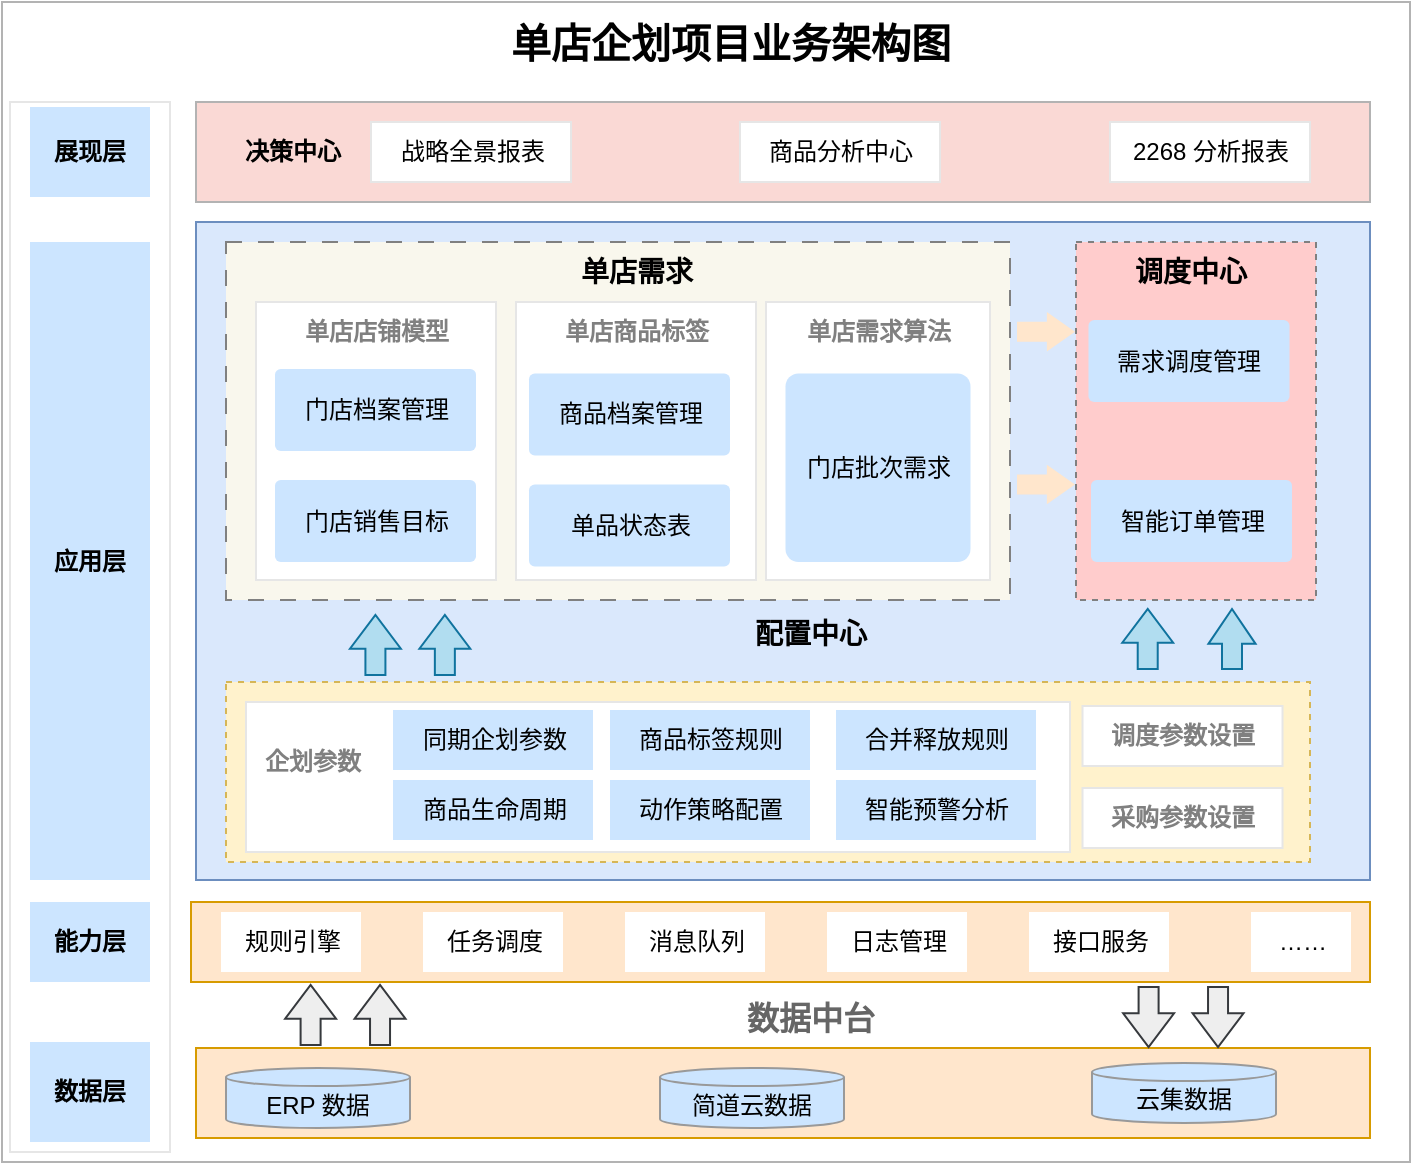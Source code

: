 <mxfile version="21.6.3" type="github">
  <diagram name="第 1 页" id="aWa9UIXNNGjPMQMdrHh-">
    <mxGraphModel dx="2236" dy="1906" grid="1" gridSize="10" guides="1" tooltips="1" connect="1" arrows="1" fold="1" page="1" pageScale="1" pageWidth="850" pageHeight="1100" math="0" shadow="0">
      <root>
        <mxCell id="0" />
        <mxCell id="1" parent="0" />
        <mxCell id="-F54f0l1nNdu8TY570Jj-102" value="" style="rounded=0;whiteSpace=wrap;html=1;fontColor=#E6E6E6;strokeColor=#B3B3B3;" vertex="1" parent="1">
          <mxGeometry x="-4" y="-570" width="704" height="580" as="geometry" />
        </mxCell>
        <mxCell id="-F54f0l1nNdu8TY570Jj-103" value="" style="rounded=0;whiteSpace=wrap;html=1;fillColor=#ffe6cc;strokeColor=#d79b00;" vertex="1" parent="1">
          <mxGeometry x="93" y="-47" width="587" height="45" as="geometry" />
        </mxCell>
        <mxCell id="-F54f0l1nNdu8TY570Jj-104" value="" style="rounded=0;whiteSpace=wrap;html=1;strokeColor=#E6E6E6;" vertex="1" parent="1">
          <mxGeometry y="-520" width="80" height="525" as="geometry" />
        </mxCell>
        <mxCell id="-F54f0l1nNdu8TY570Jj-105" value="数据层" style="rounded=0;whiteSpace=wrap;html=1;fillColor=#cce5ff;strokeColor=none;fontStyle=1" vertex="1" parent="1">
          <mxGeometry x="10" y="-50" width="60" height="50" as="geometry" />
        </mxCell>
        <mxCell id="-F54f0l1nNdu8TY570Jj-106" value="" style="rounded=0;whiteSpace=wrap;html=1;fillColor=#ffe6cc;strokeColor=#d79b00;" vertex="1" parent="1">
          <mxGeometry x="90.5" y="-120" width="589.5" height="40" as="geometry" />
        </mxCell>
        <mxCell id="-F54f0l1nNdu8TY570Jj-107" value="能力层" style="rounded=0;whiteSpace=wrap;html=1;fillColor=#cce5ff;strokeColor=none;fontStyle=1" vertex="1" parent="1">
          <mxGeometry x="10" y="-120" width="60" height="40" as="geometry" />
        </mxCell>
        <mxCell id="-F54f0l1nNdu8TY570Jj-108" value="规则引擎" style="text;html=1;align=center;verticalAlign=middle;resizable=0;points=[];autosize=1;fillColor=default;" vertex="1" parent="1">
          <mxGeometry x="105.5" y="-115" width="70" height="30" as="geometry" />
        </mxCell>
        <mxCell id="-F54f0l1nNdu8TY570Jj-109" value="数据中台" style="text;html=1;align=center;verticalAlign=middle;resizable=0;points=[];autosize=1;strokeColor=none;fillColor=none;fontStyle=1;fontSize=16;fontColor=#666666;" vertex="1" parent="1">
          <mxGeometry x="355" y="-77" width="90" height="30" as="geometry" />
        </mxCell>
        <mxCell id="-F54f0l1nNdu8TY570Jj-110" value="任务调度" style="text;html=1;align=center;verticalAlign=middle;resizable=0;points=[];autosize=1;fillColor=default;" vertex="1" parent="1">
          <mxGeometry x="206.5" y="-115" width="70" height="30" as="geometry" />
        </mxCell>
        <mxCell id="-F54f0l1nNdu8TY570Jj-111" value="消息队列" style="text;html=1;align=center;verticalAlign=middle;resizable=0;points=[];autosize=1;fillColor=default;" vertex="1" parent="1">
          <mxGeometry x="307.5" y="-115" width="70" height="30" as="geometry" />
        </mxCell>
        <mxCell id="-F54f0l1nNdu8TY570Jj-112" value="日志管理" style="text;html=1;align=center;verticalAlign=middle;resizable=0;points=[];autosize=1;fillColor=default;" vertex="1" parent="1">
          <mxGeometry x="408.5" y="-115" width="70" height="30" as="geometry" />
        </mxCell>
        <mxCell id="-F54f0l1nNdu8TY570Jj-113" value="接口服务" style="text;html=1;align=center;verticalAlign=middle;resizable=0;points=[];autosize=1;fillColor=default;" vertex="1" parent="1">
          <mxGeometry x="509.5" y="-115" width="70" height="30" as="geometry" />
        </mxCell>
        <mxCell id="-F54f0l1nNdu8TY570Jj-114" value="" style="rounded=0;whiteSpace=wrap;html=1;fillColor=#dae8fc;strokeColor=#6c8ebf;" vertex="1" parent="1">
          <mxGeometry x="93" y="-460" width="587" height="329" as="geometry" />
        </mxCell>
        <mxCell id="-F54f0l1nNdu8TY570Jj-115" value="应用层" style="rounded=0;whiteSpace=wrap;html=1;fillColor=#cce5ff;strokeColor=none;fontStyle=1" vertex="1" parent="1">
          <mxGeometry x="10" y="-450" width="60" height="319" as="geometry" />
        </mxCell>
        <mxCell id="-F54f0l1nNdu8TY570Jj-116" value="" style="rounded=0;whiteSpace=wrap;html=1;dashed=1;fillColor=#fff2cc;strokeColor=#d6b656;" vertex="1" parent="1">
          <mxGeometry x="108" y="-230" width="542" height="90" as="geometry" />
        </mxCell>
        <mxCell id="-F54f0l1nNdu8TY570Jj-117" value="配置中心" style="text;html=1;align=center;verticalAlign=middle;resizable=0;points=[];autosize=1;strokeColor=none;fillColor=none;fontStyle=1;fontSize=14;" vertex="1" parent="1">
          <mxGeometry x="360" y="-269" width="80" height="30" as="geometry" />
        </mxCell>
        <mxCell id="-F54f0l1nNdu8TY570Jj-118" value="调度参数设置" style="text;html=1;align=center;verticalAlign=middle;resizable=0;points=[];autosize=1;strokeColor=#E6E6E6;fillColor=default;fontStyle=1;fontColor=#808080;" vertex="1" parent="1">
          <mxGeometry x="536.25" y="-218" width="100" height="30" as="geometry" />
        </mxCell>
        <mxCell id="-F54f0l1nNdu8TY570Jj-119" value="采购参数设置" style="text;html=1;align=center;verticalAlign=middle;resizable=0;points=[];autosize=1;strokeColor=#E6E6E6;fillColor=default;fontStyle=1;fontColor=#808080;" vertex="1" parent="1">
          <mxGeometry x="536.25" y="-177" width="100" height="30" as="geometry" />
        </mxCell>
        <mxCell id="-F54f0l1nNdu8TY570Jj-120" value="" style="rounded=0;whiteSpace=wrap;html=1;dashed=1;dashPattern=8 8;strokeColor=#808080;fillColor=#f9f7ed;" vertex="1" parent="1">
          <mxGeometry x="108" y="-450" width="392" height="179" as="geometry" />
        </mxCell>
        <mxCell id="-F54f0l1nNdu8TY570Jj-121" value="" style="rounded=0;whiteSpace=wrap;html=1;strokeColor=#E6E6E6;" vertex="1" parent="1">
          <mxGeometry x="123" y="-420" width="120" height="139" as="geometry" />
        </mxCell>
        <mxCell id="-F54f0l1nNdu8TY570Jj-122" value="单店店铺模型" style="text;html=1;align=center;verticalAlign=middle;resizable=0;points=[];autosize=1;strokeColor=none;fillColor=none;fontStyle=1;fontColor=#808080;" vertex="1" parent="1">
          <mxGeometry x="133" y="-420" width="100" height="30" as="geometry" />
        </mxCell>
        <mxCell id="-F54f0l1nNdu8TY570Jj-123" value="" style="rounded=0;whiteSpace=wrap;html=1;strokeColor=#E6E6E6;" vertex="1" parent="1">
          <mxGeometry x="253" y="-420" width="120" height="139" as="geometry" />
        </mxCell>
        <mxCell id="-F54f0l1nNdu8TY570Jj-124" value="单店商品标签" style="text;html=1;align=center;verticalAlign=middle;resizable=0;points=[];autosize=1;strokeColor=none;fillColor=none;fontStyle=1;fontColor=#808080;" vertex="1" parent="1">
          <mxGeometry x="263" y="-420" width="100" height="30" as="geometry" />
        </mxCell>
        <mxCell id="-F54f0l1nNdu8TY570Jj-125" value="" style="rounded=0;whiteSpace=wrap;html=1;strokeColor=#E6E6E6;" vertex="1" parent="1">
          <mxGeometry x="378" y="-420" width="112" height="139" as="geometry" />
        </mxCell>
        <mxCell id="-F54f0l1nNdu8TY570Jj-126" value="单店需求算法" style="text;html=1;align=center;verticalAlign=middle;resizable=0;points=[];autosize=1;strokeColor=none;fillColor=none;fontStyle=1;fontColor=#808080;" vertex="1" parent="1">
          <mxGeometry x="384" y="-420" width="100" height="30" as="geometry" />
        </mxCell>
        <mxCell id="-F54f0l1nNdu8TY570Jj-127" value="" style="rounded=0;whiteSpace=wrap;html=1;fillColor=#ffcccc;strokeColor=#808080;dashed=1;" vertex="1" parent="1">
          <mxGeometry x="533" y="-450" width="120" height="179" as="geometry" />
        </mxCell>
        <mxCell id="-F54f0l1nNdu8TY570Jj-128" value="调度中心" style="text;html=1;align=center;verticalAlign=middle;resizable=0;points=[];autosize=1;strokeColor=none;fillColor=none;fontStyle=1;fontSize=14;" vertex="1" parent="1">
          <mxGeometry x="550" y="-450" width="80" height="30" as="geometry" />
        </mxCell>
        <mxCell id="-F54f0l1nNdu8TY570Jj-129" value="" style="rounded=0;whiteSpace=wrap;html=1;strokeColor=#B3B3B3;fillColor=#fad9d5;" vertex="1" parent="1">
          <mxGeometry x="93" y="-520" width="587" height="50" as="geometry" />
        </mxCell>
        <mxCell id="-F54f0l1nNdu8TY570Jj-130" value="展现层" style="rounded=0;whiteSpace=wrap;html=1;fillColor=#cce5ff;strokeColor=none;fontStyle=1" vertex="1" parent="1">
          <mxGeometry x="10" y="-517.5" width="60" height="45" as="geometry" />
        </mxCell>
        <mxCell id="-F54f0l1nNdu8TY570Jj-131" value="战略全景报表" style="text;html=1;align=center;verticalAlign=middle;resizable=0;points=[];autosize=1;strokeColor=#E6E6E6;fillColor=default;flipH=1;" vertex="1" parent="1">
          <mxGeometry x="180.5" y="-510" width="100" height="30" as="geometry" />
        </mxCell>
        <mxCell id="-F54f0l1nNdu8TY570Jj-132" value="商品分析中心" style="text;html=1;align=center;verticalAlign=middle;resizable=0;points=[];autosize=1;strokeColor=#E6E6E6;fillColor=default;flipH=1;" vertex="1" parent="1">
          <mxGeometry x="365" y="-510" width="100" height="30" as="geometry" />
        </mxCell>
        <mxCell id="-F54f0l1nNdu8TY570Jj-133" value="2268 分析报表" style="text;html=1;align=center;verticalAlign=middle;resizable=0;points=[];autosize=1;strokeColor=#E6E6E6;fillColor=default;" vertex="1" parent="1">
          <mxGeometry x="550" y="-510" width="100" height="30" as="geometry" />
        </mxCell>
        <mxCell id="-F54f0l1nNdu8TY570Jj-134" value="决策中心" style="text;html=1;align=center;verticalAlign=middle;resizable=0;points=[];autosize=1;strokeColor=none;fillColor=none;fontStyle=1" vertex="1" parent="1">
          <mxGeometry x="105.5" y="-510" width="70" height="30" as="geometry" />
        </mxCell>
        <mxCell id="-F54f0l1nNdu8TY570Jj-135" value="……" style="text;html=1;align=center;verticalAlign=middle;resizable=0;points=[];autosize=1;fillColor=default;" vertex="1" parent="1">
          <mxGeometry x="620.5" y="-115" width="50" height="30" as="geometry" />
        </mxCell>
        <mxCell id="-F54f0l1nNdu8TY570Jj-136" value="ERP 数据" style="shape=cylinder3;whiteSpace=wrap;html=1;boundedLbl=1;backgroundOutline=1;size=4.505;fillColor=#cce5ff;strokeColor=#999999;" vertex="1" parent="1">
          <mxGeometry x="108" y="-37" width="92" height="30" as="geometry" />
        </mxCell>
        <mxCell id="-F54f0l1nNdu8TY570Jj-137" value="简道云数据" style="shape=cylinder3;whiteSpace=wrap;html=1;boundedLbl=1;backgroundOutline=1;size=4.505;fillColor=#cce5ff;strokeColor=#999999;" vertex="1" parent="1">
          <mxGeometry x="325" y="-37" width="92" height="30" as="geometry" />
        </mxCell>
        <mxCell id="-F54f0l1nNdu8TY570Jj-138" value="云集数据" style="shape=cylinder3;whiteSpace=wrap;html=1;boundedLbl=1;backgroundOutline=1;size=4.505;fillColor=#cce5ff;strokeColor=#999999;" vertex="1" parent="1">
          <mxGeometry x="541" y="-39.5" width="92" height="30" as="geometry" />
        </mxCell>
        <mxCell id="-F54f0l1nNdu8TY570Jj-139" value="" style="shape=flexArrow;endArrow=classic;html=1;rounded=0;endWidth=14.444;endSize=5.277;fillColor=#b1ddf0;strokeColor=#10739e;" edge="1" parent="1">
          <mxGeometry width="50" height="50" relative="1" as="geometry">
            <mxPoint x="182.71" y="-233" as="sourcePoint" />
            <mxPoint x="182.71" y="-264" as="targetPoint" />
          </mxGeometry>
        </mxCell>
        <mxCell id="-F54f0l1nNdu8TY570Jj-140" value="" style="shape=flexArrow;endArrow=classic;html=1;rounded=0;endWidth=14.444;endSize=5.277;fillColor=#b1ddf0;strokeColor=#10739e;" edge="1" parent="1">
          <mxGeometry width="50" height="50" relative="1" as="geometry">
            <mxPoint x="217.43" y="-233" as="sourcePoint" />
            <mxPoint x="217.43" y="-264" as="targetPoint" />
          </mxGeometry>
        </mxCell>
        <mxCell id="-F54f0l1nNdu8TY570Jj-141" value="" style="shape=flexArrow;endArrow=classic;html=1;rounded=0;endWidth=14.444;endSize=5.277;fillColor=#b1ddf0;strokeColor=#10739e;" edge="1" parent="1">
          <mxGeometry width="50" height="50" relative="1" as="geometry">
            <mxPoint x="568.86" y="-236" as="sourcePoint" />
            <mxPoint x="568.86" y="-267" as="targetPoint" />
          </mxGeometry>
        </mxCell>
        <mxCell id="-F54f0l1nNdu8TY570Jj-142" value="" style="shape=flexArrow;endArrow=classic;html=1;rounded=0;endWidth=12.584;endSize=5.475;fillColor=#b1ddf0;strokeColor=#10739e;" edge="1" parent="1">
          <mxGeometry width="50" height="50" relative="1" as="geometry">
            <mxPoint x="611" y="-236" as="sourcePoint" />
            <mxPoint x="611" y="-267" as="targetPoint" />
          </mxGeometry>
        </mxCell>
        <mxCell id="-F54f0l1nNdu8TY570Jj-143" value="" style="shape=flexArrow;endArrow=classic;html=1;rounded=0;endWidth=14.444;endSize=5.277;fillColor=#eeeeee;strokeColor=#36393d;" edge="1" parent="1">
          <mxGeometry width="50" height="50" relative="1" as="geometry">
            <mxPoint x="150.3" y="-48" as="sourcePoint" />
            <mxPoint x="150.3" y="-79" as="targetPoint" />
          </mxGeometry>
        </mxCell>
        <mxCell id="-F54f0l1nNdu8TY570Jj-144" value="" style="shape=flexArrow;endArrow=classic;html=1;rounded=0;endWidth=14.444;endSize=5.277;fillColor=#eeeeee;strokeColor=#36393d;" edge="1" parent="1">
          <mxGeometry width="50" height="50" relative="1" as="geometry">
            <mxPoint x="185.02" y="-48" as="sourcePoint" />
            <mxPoint x="185.02" y="-79" as="targetPoint" />
          </mxGeometry>
        </mxCell>
        <mxCell id="-F54f0l1nNdu8TY570Jj-145" value="" style="shape=flexArrow;endArrow=classic;html=1;rounded=0;endWidth=14.444;endSize=5.277;fillColor=#eeeeee;strokeColor=#36393d;" edge="1" parent="1">
          <mxGeometry width="50" height="50" relative="1" as="geometry">
            <mxPoint x="569.3" y="-78" as="sourcePoint" />
            <mxPoint x="569.3" y="-47" as="targetPoint" />
          </mxGeometry>
        </mxCell>
        <mxCell id="-F54f0l1nNdu8TY570Jj-146" value="" style="shape=flexArrow;endArrow=classic;html=1;rounded=0;endWidth=14.444;endSize=5.277;fillColor=#eeeeee;strokeColor=#36393d;" edge="1" parent="1">
          <mxGeometry width="50" height="50" relative="1" as="geometry">
            <mxPoint x="604.02" y="-78" as="sourcePoint" />
            <mxPoint x="604.02" y="-47" as="targetPoint" />
          </mxGeometry>
        </mxCell>
        <mxCell id="-F54f0l1nNdu8TY570Jj-147" value="" style="rounded=0;whiteSpace=wrap;html=1;strokeColor=#E6E6E6;" vertex="1" parent="1">
          <mxGeometry x="118" y="-220" width="412" height="75" as="geometry" />
        </mxCell>
        <mxCell id="-F54f0l1nNdu8TY570Jj-148" value="同期企划参数" style="text;html=1;align=center;verticalAlign=middle;resizable=0;points=[];autosize=1;strokeColor=none;fillColor=#cce5ff;" vertex="1" parent="1">
          <mxGeometry x="191.5" y="-216" width="100" height="30" as="geometry" />
        </mxCell>
        <mxCell id="-F54f0l1nNdu8TY570Jj-149" value="商品生命周期" style="text;html=1;align=center;verticalAlign=middle;resizable=0;points=[];autosize=1;strokeColor=none;fillColor=#cce5ff;" vertex="1" parent="1">
          <mxGeometry x="191.5" y="-181" width="100" height="30" as="geometry" />
        </mxCell>
        <mxCell id="-F54f0l1nNdu8TY570Jj-150" value="商品标签规则" style="text;html=1;align=center;verticalAlign=middle;resizable=0;points=[];autosize=1;strokeColor=none;fillColor=#cce5ff;" vertex="1" parent="1">
          <mxGeometry x="300" y="-216" width="100" height="30" as="geometry" />
        </mxCell>
        <mxCell id="-F54f0l1nNdu8TY570Jj-151" value="合并释放规则" style="text;html=1;align=center;verticalAlign=middle;resizable=0;points=[];autosize=1;strokeColor=none;fillColor=#cce5ff;" vertex="1" parent="1">
          <mxGeometry x="413" y="-216" width="100" height="30" as="geometry" />
        </mxCell>
        <mxCell id="-F54f0l1nNdu8TY570Jj-152" value="智能预警分析" style="text;html=1;align=center;verticalAlign=middle;resizable=0;points=[];autosize=1;strokeColor=none;fillColor=#cce5ff;" vertex="1" parent="1">
          <mxGeometry x="413" y="-181" width="100" height="30" as="geometry" />
        </mxCell>
        <mxCell id="-F54f0l1nNdu8TY570Jj-153" value="动作策略配置" style="text;html=1;align=center;verticalAlign=middle;resizable=0;points=[];autosize=1;strokeColor=none;fillColor=#cce5ff;" vertex="1" parent="1">
          <mxGeometry x="300" y="-181" width="100" height="30" as="geometry" />
        </mxCell>
        <mxCell id="-F54f0l1nNdu8TY570Jj-154" value="企划参数" style="text;html=1;align=center;verticalAlign=middle;resizable=0;points=[];autosize=1;strokeColor=none;fillColor=none;fontStyle=1;fontColor=#808080;" vertex="1" parent="1">
          <mxGeometry x="115.5" y="-205.5" width="70" height="30" as="geometry" />
        </mxCell>
        <mxCell id="-F54f0l1nNdu8TY570Jj-155" value="门店销售目标" style="rounded=1;whiteSpace=wrap;html=1;arcSize=7;fillColor=#cce5ff;strokeColor=none;" vertex="1" parent="1">
          <mxGeometry x="132.5" y="-331" width="100.5" height="41" as="geometry" />
        </mxCell>
        <mxCell id="-F54f0l1nNdu8TY570Jj-156" value="门店档案管理" style="rounded=1;whiteSpace=wrap;html=1;arcSize=7;fillColor=#cce5ff;strokeColor=none;" vertex="1" parent="1">
          <mxGeometry x="132.5" y="-386.5" width="100.5" height="41" as="geometry" />
        </mxCell>
        <mxCell id="-F54f0l1nNdu8TY570Jj-157" value="单品状态表" style="rounded=1;whiteSpace=wrap;html=1;arcSize=7;fillColor=#cce5ff;strokeColor=none;" vertex="1" parent="1">
          <mxGeometry x="259.5" y="-328.75" width="100.5" height="41" as="geometry" />
        </mxCell>
        <mxCell id="-F54f0l1nNdu8TY570Jj-158" value="商品档案管理" style="rounded=1;whiteSpace=wrap;html=1;arcSize=7;fillColor=#cce5ff;strokeColor=none;" vertex="1" parent="1">
          <mxGeometry x="259.5" y="-384.25" width="100.5" height="41" as="geometry" />
        </mxCell>
        <mxCell id="-F54f0l1nNdu8TY570Jj-159" value="门店批次需求" style="rounded=1;whiteSpace=wrap;html=1;arcSize=7;fillColor=#cce5ff;strokeColor=none;" vertex="1" parent="1">
          <mxGeometry x="387.75" y="-384.25" width="92.5" height="94.25" as="geometry" />
        </mxCell>
        <mxCell id="-F54f0l1nNdu8TY570Jj-160" value="&lt;b style=&quot;border-color: var(--border-color); font-size: 14px;&quot;&gt;单店需求&lt;/b&gt;" style="text;html=1;align=center;verticalAlign=middle;resizable=0;points=[];autosize=1;strokeColor=none;fillColor=none;fontSize=14;" vertex="1" parent="1">
          <mxGeometry x="273" y="-450" width="80" height="30" as="geometry" />
        </mxCell>
        <mxCell id="-F54f0l1nNdu8TY570Jj-161" value="智能订单管理" style="rounded=1;whiteSpace=wrap;html=1;arcSize=7;fillColor=#cce5ff;strokeColor=none;" vertex="1" parent="1">
          <mxGeometry x="540.5" y="-331" width="100.5" height="41" as="geometry" />
        </mxCell>
        <mxCell id="-F54f0l1nNdu8TY570Jj-162" value="需求调度管理" style="rounded=1;whiteSpace=wrap;html=1;arcSize=7;fillColor=#cce5ff;strokeColor=none;" vertex="1" parent="1">
          <mxGeometry x="539.25" y="-411" width="100.5" height="41" as="geometry" />
        </mxCell>
        <mxCell id="-F54f0l1nNdu8TY570Jj-163" value="" style="shape=flexArrow;endArrow=classic;html=1;rounded=0;endWidth=8.764;endSize=4.357;fillColor=#FFE6CC;strokeColor=none;" edge="1" parent="1">
          <mxGeometry width="50" height="50" relative="1" as="geometry">
            <mxPoint x="503" y="-405.12" as="sourcePoint" />
            <mxPoint x="533" y="-405.12" as="targetPoint" />
          </mxGeometry>
        </mxCell>
        <mxCell id="-F54f0l1nNdu8TY570Jj-164" value="" style="shape=flexArrow;endArrow=classic;html=1;rounded=0;endWidth=8.764;endSize=4.357;fillColor=#FFE6CC;strokeColor=none;" edge="1" parent="1">
          <mxGeometry width="50" height="50" relative="1" as="geometry">
            <mxPoint x="503" y="-328.75" as="sourcePoint" />
            <mxPoint x="533" y="-328.75" as="targetPoint" />
          </mxGeometry>
        </mxCell>
        <mxCell id="-F54f0l1nNdu8TY570Jj-165" value="单店企划项目业务架构图" style="text;html=1;align=center;verticalAlign=middle;resizable=0;points=[];autosize=1;strokeColor=none;fillColor=none;fontStyle=1;fontSize=20;" vertex="1" parent="1">
          <mxGeometry x="239.5" y="-570" width="240" height="40" as="geometry" />
        </mxCell>
      </root>
    </mxGraphModel>
  </diagram>
</mxfile>
